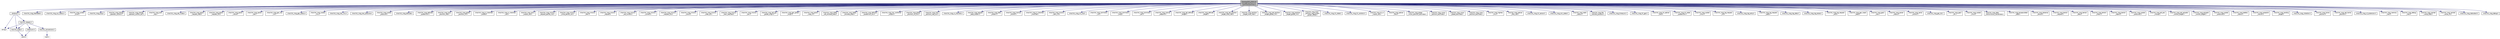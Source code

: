 digraph "libraries/GCS_MAVLink/include/mavlink/v1.0/common/common.h"
{
 // INTERACTIVE_SVG=YES
  edge [fontname="Helvetica",fontsize="10",labelfontname="Helvetica",labelfontsize="10"];
  node [fontname="Helvetica",fontsize="10",shape=record];
  Node1 [label="libraries/GCS_MAVLink\l/include/mavlink/v1.0\l/common/common.h",height=0.2,width=0.4,color="black", fillcolor="grey75", style="filled", fontcolor="black"];
  Node1 -> Node2 [color="midnightblue",fontsize="10",style="solid",fontname="Helvetica"];
  Node2 [label="../protocol.h",height=0.2,width=0.4,color="black", fillcolor="white", style="filled",URL="$protocol_8h.html"];
  Node2 -> Node3 [color="midnightblue",fontsize="10",style="solid",fontname="Helvetica"];
  Node3 [label="string.h",height=0.2,width=0.4,color="grey75", fillcolor="white", style="filled"];
  Node2 -> Node4 [color="midnightblue",fontsize="10",style="solid",fontname="Helvetica"];
  Node4 [label="mavlink_types.h",height=0.2,width=0.4,color="black", fillcolor="white", style="filled",URL="$mavlink__types_8h.html"];
  Node4 -> Node5 [color="midnightblue",fontsize="10",style="solid",fontname="Helvetica"];
  Node5 [label="stdint.h",height=0.2,width=0.4,color="grey75", fillcolor="white", style="filled"];
  Node2 -> Node6 [color="midnightblue",fontsize="10",style="solid",fontname="Helvetica"];
  Node6 [label="mavlink_helpers.h",height=0.2,width=0.4,color="black", fillcolor="white", style="filled",URL="$mavlink__helpers_8h.html"];
  Node6 -> Node3 [color="midnightblue",fontsize="10",style="solid",fontname="Helvetica"];
  Node6 -> Node7 [color="midnightblue",fontsize="10",style="solid",fontname="Helvetica"];
  Node7 [label="checksum.h",height=0.2,width=0.4,color="black", fillcolor="white", style="filled",URL="$checksum_8h.html"];
  Node7 -> Node5 [color="midnightblue",fontsize="10",style="solid",fontname="Helvetica"];
  Node6 -> Node4 [color="midnightblue",fontsize="10",style="solid",fontname="Helvetica"];
  Node6 -> Node8 [color="midnightblue",fontsize="10",style="solid",fontname="Helvetica"];
  Node8 [label="mavlink_conversions.h",height=0.2,width=0.4,color="black", fillcolor="white", style="filled",URL="$mavlink__conversions_8h.html"];
  Node8 -> Node9 [color="midnightblue",fontsize="10",style="solid",fontname="Helvetica"];
  Node9 [label="math.h",height=0.2,width=0.4,color="grey75", fillcolor="white", style="filled"];
  Node1 -> Node10 [color="midnightblue",fontsize="10",style="solid",fontname="Helvetica"];
  Node10 [label="./mavlink_msg_heartbeat.h",height=0.2,width=0.4,color="black", fillcolor="white", style="filled",URL="$mavlink__msg__heartbeat_8h.html"];
  Node1 -> Node11 [color="midnightblue",fontsize="10",style="solid",fontname="Helvetica"];
  Node11 [label="./mavlink_msg_sys_status.h",height=0.2,width=0.4,color="black", fillcolor="white", style="filled",URL="$mavlink__msg__sys__status_8h.html"];
  Node1 -> Node12 [color="midnightblue",fontsize="10",style="solid",fontname="Helvetica"];
  Node12 [label="./mavlink_msg_system\l_time.h",height=0.2,width=0.4,color="black", fillcolor="white", style="filled",URL="$mavlink__msg__system__time_8h.html"];
  Node1 -> Node13 [color="midnightblue",fontsize="10",style="solid",fontname="Helvetica"];
  Node13 [label="./mavlink_msg_ping.h",height=0.2,width=0.4,color="black", fillcolor="white", style="filled",URL="$mavlink__msg__ping_8h.html"];
  Node1 -> Node14 [color="midnightblue",fontsize="10",style="solid",fontname="Helvetica"];
  Node14 [label="./mavlink_msg_change\l_operator_control.h",height=0.2,width=0.4,color="black", fillcolor="white", style="filled",URL="$mavlink__msg__change__operator__control_8h.html"];
  Node1 -> Node15 [color="midnightblue",fontsize="10",style="solid",fontname="Helvetica"];
  Node15 [label="./mavlink_msg_change\l_operator_control_ack.h",height=0.2,width=0.4,color="black", fillcolor="white", style="filled",URL="$mavlink__msg__change__operator__control__ack_8h.html"];
  Node1 -> Node16 [color="midnightblue",fontsize="10",style="solid",fontname="Helvetica"];
  Node16 [label="./mavlink_msg_auth\l_key.h",height=0.2,width=0.4,color="black", fillcolor="white", style="filled",URL="$mavlink__msg__auth__key_8h.html"];
  Node1 -> Node17 [color="midnightblue",fontsize="10",style="solid",fontname="Helvetica"];
  Node17 [label="./mavlink_msg_set_mode.h",height=0.2,width=0.4,color="black", fillcolor="white", style="filled",URL="$mavlink__msg__set__mode_8h.html"];
  Node1 -> Node18 [color="midnightblue",fontsize="10",style="solid",fontname="Helvetica"];
  Node18 [label="./mavlink_msg_param\l_request_read.h",height=0.2,width=0.4,color="black", fillcolor="white", style="filled",URL="$mavlink__msg__param__request__read_8h.html"];
  Node1 -> Node19 [color="midnightblue",fontsize="10",style="solid",fontname="Helvetica"];
  Node19 [label="./mavlink_msg_param\l_request_list.h",height=0.2,width=0.4,color="black", fillcolor="white", style="filled",URL="$mavlink__msg__param__request__list_8h.html"];
  Node1 -> Node20 [color="midnightblue",fontsize="10",style="solid",fontname="Helvetica"];
  Node20 [label="./mavlink_msg_param\l_value.h",height=0.2,width=0.4,color="black", fillcolor="white", style="filled",URL="$mavlink__msg__param__value_8h.html"];
  Node1 -> Node21 [color="midnightblue",fontsize="10",style="solid",fontname="Helvetica"];
  Node21 [label="./mavlink_msg_param\l_set.h",height=0.2,width=0.4,color="black", fillcolor="white", style="filled",URL="$mavlink__msg__param__set_8h.html"];
  Node1 -> Node22 [color="midnightblue",fontsize="10",style="solid",fontname="Helvetica"];
  Node22 [label="./mavlink_msg_gps_raw\l_int.h",height=0.2,width=0.4,color="black", fillcolor="white", style="filled",URL="$mavlink__msg__gps__raw__int_8h.html"];
  Node1 -> Node23 [color="midnightblue",fontsize="10",style="solid",fontname="Helvetica"];
  Node23 [label="./mavlink_msg_gps_status.h",height=0.2,width=0.4,color="black", fillcolor="white", style="filled",URL="$mavlink__msg__gps__status_8h.html"];
  Node1 -> Node24 [color="midnightblue",fontsize="10",style="solid",fontname="Helvetica"];
  Node24 [label="./mavlink_msg_scaled\l_imu.h",height=0.2,width=0.4,color="black", fillcolor="white", style="filled",URL="$mavlink__msg__scaled__imu_8h.html"];
  Node1 -> Node25 [color="midnightblue",fontsize="10",style="solid",fontname="Helvetica"];
  Node25 [label="./mavlink_msg_raw_imu.h",height=0.2,width=0.4,color="black", fillcolor="white", style="filled",URL="$mavlink__msg__raw__imu_8h.html"];
  Node1 -> Node26 [color="midnightblue",fontsize="10",style="solid",fontname="Helvetica"];
  Node26 [label="./mavlink_msg_raw_pressure.h",height=0.2,width=0.4,color="black", fillcolor="white", style="filled",URL="$mavlink__msg__raw__pressure_8h.html"];
  Node1 -> Node27 [color="midnightblue",fontsize="10",style="solid",fontname="Helvetica"];
  Node27 [label="./mavlink_msg_scaled\l_pressure.h",height=0.2,width=0.4,color="black", fillcolor="white", style="filled",URL="$mavlink__msg__scaled__pressure_8h.html"];
  Node1 -> Node28 [color="midnightblue",fontsize="10",style="solid",fontname="Helvetica"];
  Node28 [label="./mavlink_msg_attitude.h",height=0.2,width=0.4,color="black", fillcolor="white", style="filled",URL="$mavlink__msg__attitude_8h.html"];
  Node1 -> Node29 [color="midnightblue",fontsize="10",style="solid",fontname="Helvetica"];
  Node29 [label="./mavlink_msg_attitude\l_quaternion.h",height=0.2,width=0.4,color="black", fillcolor="white", style="filled",URL="$mavlink__msg__attitude__quaternion_8h.html"];
  Node1 -> Node30 [color="midnightblue",fontsize="10",style="solid",fontname="Helvetica"];
  Node30 [label="./mavlink_msg_local\l_position_ned.h",height=0.2,width=0.4,color="black", fillcolor="white", style="filled",URL="$mavlink__msg__local__position__ned_8h.html"];
  Node1 -> Node31 [color="midnightblue",fontsize="10",style="solid",fontname="Helvetica"];
  Node31 [label="./mavlink_msg_global\l_position_int.h",height=0.2,width=0.4,color="black", fillcolor="white", style="filled",URL="$mavlink__msg__global__position__int_8h.html"];
  Node1 -> Node32 [color="midnightblue",fontsize="10",style="solid",fontname="Helvetica"];
  Node32 [label="./mavlink_msg_rc_channels\l_scaled.h",height=0.2,width=0.4,color="black", fillcolor="white", style="filled",URL="$mavlink__msg__rc__channels__scaled_8h.html"];
  Node1 -> Node33 [color="midnightblue",fontsize="10",style="solid",fontname="Helvetica"];
  Node33 [label="./mavlink_msg_rc_channels\l_raw.h",height=0.2,width=0.4,color="black", fillcolor="white", style="filled",URL="$mavlink__msg__rc__channels__raw_8h.html"];
  Node1 -> Node34 [color="midnightblue",fontsize="10",style="solid",fontname="Helvetica"];
  Node34 [label="./mavlink_msg_servo\l_output_raw.h",height=0.2,width=0.4,color="black", fillcolor="white", style="filled",URL="$mavlink__msg__servo__output__raw_8h.html"];
  Node1 -> Node35 [color="midnightblue",fontsize="10",style="solid",fontname="Helvetica"];
  Node35 [label="./mavlink_msg_mission\l_request_partial_list.h",height=0.2,width=0.4,color="black", fillcolor="white", style="filled",URL="$mavlink__msg__mission__request__partial__list_8h.html"];
  Node1 -> Node36 [color="midnightblue",fontsize="10",style="solid",fontname="Helvetica"];
  Node36 [label="./mavlink_msg_mission\l_write_partial_list.h",height=0.2,width=0.4,color="black", fillcolor="white", style="filled",URL="$mavlink__msg__mission__write__partial__list_8h.html"];
  Node1 -> Node37 [color="midnightblue",fontsize="10",style="solid",fontname="Helvetica"];
  Node37 [label="./mavlink_msg_mission\l_item.h",height=0.2,width=0.4,color="black", fillcolor="white", style="filled",URL="$mavlink__msg__mission__item_8h.html"];
  Node1 -> Node38 [color="midnightblue",fontsize="10",style="solid",fontname="Helvetica"];
  Node38 [label="./mavlink_msg_mission\l_request.h",height=0.2,width=0.4,color="black", fillcolor="white", style="filled",URL="$mavlink__msg__mission__request_8h.html"];
  Node1 -> Node39 [color="midnightblue",fontsize="10",style="solid",fontname="Helvetica"];
  Node39 [label="./mavlink_msg_mission\l_set_current.h",height=0.2,width=0.4,color="black", fillcolor="white", style="filled",URL="$mavlink__msg__mission__set__current_8h.html"];
  Node1 -> Node40 [color="midnightblue",fontsize="10",style="solid",fontname="Helvetica"];
  Node40 [label="./mavlink_msg_mission\l_current.h",height=0.2,width=0.4,color="black", fillcolor="white", style="filled",URL="$mavlink__msg__mission__current_8h.html"];
  Node1 -> Node41 [color="midnightblue",fontsize="10",style="solid",fontname="Helvetica"];
  Node41 [label="./mavlink_msg_mission\l_request_list.h",height=0.2,width=0.4,color="black", fillcolor="white", style="filled",URL="$mavlink__msg__mission__request__list_8h.html"];
  Node1 -> Node42 [color="midnightblue",fontsize="10",style="solid",fontname="Helvetica"];
  Node42 [label="./mavlink_msg_mission\l_count.h",height=0.2,width=0.4,color="black", fillcolor="white", style="filled",URL="$mavlink__msg__mission__count_8h.html"];
  Node1 -> Node43 [color="midnightblue",fontsize="10",style="solid",fontname="Helvetica"];
  Node43 [label="./mavlink_msg_mission\l_clear_all.h",height=0.2,width=0.4,color="black", fillcolor="white", style="filled",URL="$mavlink__msg__mission__clear__all_8h.html"];
  Node1 -> Node44 [color="midnightblue",fontsize="10",style="solid",fontname="Helvetica"];
  Node44 [label="./mavlink_msg_mission\l_item_reached.h",height=0.2,width=0.4,color="black", fillcolor="white", style="filled",URL="$mavlink__msg__mission__item__reached_8h.html"];
  Node1 -> Node45 [color="midnightblue",fontsize="10",style="solid",fontname="Helvetica"];
  Node45 [label="./mavlink_msg_mission\l_ack.h",height=0.2,width=0.4,color="black", fillcolor="white", style="filled",URL="$mavlink__msg__mission__ack_8h.html"];
  Node1 -> Node46 [color="midnightblue",fontsize="10",style="solid",fontname="Helvetica"];
  Node46 [label="./mavlink_msg_set_gps\l_global_origin.h",height=0.2,width=0.4,color="black", fillcolor="white", style="filled",URL="$mavlink__msg__set__gps__global__origin_8h.html"];
  Node1 -> Node47 [color="midnightblue",fontsize="10",style="solid",fontname="Helvetica"];
  Node47 [label="./mavlink_msg_gps_global\l_origin.h",height=0.2,width=0.4,color="black", fillcolor="white", style="filled",URL="$mavlink__msg__gps__global__origin_8h.html"];
  Node1 -> Node48 [color="midnightblue",fontsize="10",style="solid",fontname="Helvetica"];
  Node48 [label="./mavlink_msg_param\l_map_rc.h",height=0.2,width=0.4,color="black", fillcolor="white", style="filled",URL="$mavlink__msg__param__map__rc_8h.html"];
  Node1 -> Node49 [color="midnightblue",fontsize="10",style="solid",fontname="Helvetica"];
  Node49 [label="./mavlink_msg_safety\l_set_allowed_area.h",height=0.2,width=0.4,color="black", fillcolor="white", style="filled",URL="$mavlink__msg__safety__set__allowed__area_8h.html"];
  Node1 -> Node50 [color="midnightblue",fontsize="10",style="solid",fontname="Helvetica"];
  Node50 [label="./mavlink_msg_safety\l_allowed_area.h",height=0.2,width=0.4,color="black", fillcolor="white", style="filled",URL="$mavlink__msg__safety__allowed__area_8h.html"];
  Node1 -> Node51 [color="midnightblue",fontsize="10",style="solid",fontname="Helvetica"];
  Node51 [label="./mavlink_msg_attitude\l_quaternion_cov.h",height=0.2,width=0.4,color="black", fillcolor="white", style="filled",URL="$mavlink__msg__attitude__quaternion__cov_8h.html"];
  Node1 -> Node52 [color="midnightblue",fontsize="10",style="solid",fontname="Helvetica"];
  Node52 [label="./mavlink_msg_nav_controller\l_output.h",height=0.2,width=0.4,color="black", fillcolor="white", style="filled",URL="$mavlink__msg__nav__controller__output_8h.html"];
  Node1 -> Node53 [color="midnightblue",fontsize="10",style="solid",fontname="Helvetica"];
  Node53 [label="./mavlink_msg_global\l_position_int_cov.h",height=0.2,width=0.4,color="black", fillcolor="white", style="filled",URL="$mavlink__msg__global__position__int__cov_8h.html"];
  Node1 -> Node54 [color="midnightblue",fontsize="10",style="solid",fontname="Helvetica"];
  Node54 [label="./mavlink_msg_local\l_position_ned_cov.h",height=0.2,width=0.4,color="black", fillcolor="white", style="filled",URL="$mavlink__msg__local__position__ned__cov_8h.html"];
  Node1 -> Node55 [color="midnightblue",fontsize="10",style="solid",fontname="Helvetica"];
  Node55 [label="./mavlink_msg_rc_channels.h",height=0.2,width=0.4,color="black", fillcolor="white", style="filled",URL="$mavlink__msg__rc__channels_8h.html"];
  Node1 -> Node56 [color="midnightblue",fontsize="10",style="solid",fontname="Helvetica"];
  Node56 [label="./mavlink_msg_request\l_data_stream.h",height=0.2,width=0.4,color="black", fillcolor="white", style="filled",URL="$mavlink__msg__request__data__stream_8h.html"];
  Node1 -> Node57 [color="midnightblue",fontsize="10",style="solid",fontname="Helvetica"];
  Node57 [label="./mavlink_msg_data\l_stream.h",height=0.2,width=0.4,color="black", fillcolor="white", style="filled",URL="$mavlink__msg__data__stream_8h.html"];
  Node1 -> Node58 [color="midnightblue",fontsize="10",style="solid",fontname="Helvetica"];
  Node58 [label="./mavlink_msg_manual\l_control.h",height=0.2,width=0.4,color="black", fillcolor="white", style="filled",URL="$mavlink__msg__manual__control_8h.html"];
  Node1 -> Node59 [color="midnightblue",fontsize="10",style="solid",fontname="Helvetica"];
  Node59 [label="./mavlink_msg_rc_channels\l_override.h",height=0.2,width=0.4,color="black", fillcolor="white", style="filled",URL="$mavlink__msg__rc__channels__override_8h.html"];
  Node1 -> Node60 [color="midnightblue",fontsize="10",style="solid",fontname="Helvetica"];
  Node60 [label="./mavlink_msg_mission\l_item_int.h",height=0.2,width=0.4,color="black", fillcolor="white", style="filled",URL="$mavlink__msg__mission__item__int_8h.html"];
  Node1 -> Node61 [color="midnightblue",fontsize="10",style="solid",fontname="Helvetica"];
  Node61 [label="./mavlink_msg_vfr_hud.h",height=0.2,width=0.4,color="black", fillcolor="white", style="filled",URL="$mavlink__msg__vfr__hud_8h.html"];
  Node1 -> Node62 [color="midnightblue",fontsize="10",style="solid",fontname="Helvetica"];
  Node62 [label="./mavlink_msg_command\l_int.h",height=0.2,width=0.4,color="black", fillcolor="white", style="filled",URL="$mavlink__msg__command__int_8h.html"];
  Node1 -> Node63 [color="midnightblue",fontsize="10",style="solid",fontname="Helvetica"];
  Node63 [label="./mavlink_msg_command\l_long.h",height=0.2,width=0.4,color="black", fillcolor="white", style="filled",URL="$mavlink__msg__command__long_8h.html"];
  Node1 -> Node64 [color="midnightblue",fontsize="10",style="solid",fontname="Helvetica"];
  Node64 [label="./mavlink_msg_command\l_ack.h",height=0.2,width=0.4,color="black", fillcolor="white", style="filled",URL="$mavlink__msg__command__ack_8h.html"];
  Node1 -> Node65 [color="midnightblue",fontsize="10",style="solid",fontname="Helvetica"];
  Node65 [label="./mavlink_msg_manual\l_setpoint.h",height=0.2,width=0.4,color="black", fillcolor="white", style="filled",URL="$mavlink__msg__manual__setpoint_8h.html"];
  Node1 -> Node66 [color="midnightblue",fontsize="10",style="solid",fontname="Helvetica"];
  Node66 [label="./mavlink_msg_set_attitude\l_target.h",height=0.2,width=0.4,color="black", fillcolor="white", style="filled",URL="$mavlink__msg__set__attitude__target_8h.html"];
  Node1 -> Node67 [color="midnightblue",fontsize="10",style="solid",fontname="Helvetica"];
  Node67 [label="./mavlink_msg_attitude\l_target.h",height=0.2,width=0.4,color="black", fillcolor="white", style="filled",URL="$mavlink__msg__attitude__target_8h.html"];
  Node1 -> Node68 [color="midnightblue",fontsize="10",style="solid",fontname="Helvetica"];
  Node68 [label="./mavlink_msg_set_position\l_target_local_ned.h",height=0.2,width=0.4,color="black", fillcolor="white", style="filled",URL="$mavlink__msg__set__position__target__local__ned_8h.html"];
  Node1 -> Node69 [color="midnightblue",fontsize="10",style="solid",fontname="Helvetica"];
  Node69 [label="./mavlink_msg_position\l_target_local_ned.h",height=0.2,width=0.4,color="black", fillcolor="white", style="filled",URL="$mavlink__msg__position__target__local__ned_8h.html"];
  Node1 -> Node70 [color="midnightblue",fontsize="10",style="solid",fontname="Helvetica"];
  Node70 [label="./mavlink_msg_set_position\l_target_global_int.h",height=0.2,width=0.4,color="black", fillcolor="white", style="filled",URL="$mavlink__msg__set__position__target__global__int_8h.html"];
  Node1 -> Node71 [color="midnightblue",fontsize="10",style="solid",fontname="Helvetica"];
  Node71 [label="./mavlink_msg_position\l_target_global_int.h",height=0.2,width=0.4,color="black", fillcolor="white", style="filled",URL="$mavlink__msg__position__target__global__int_8h.html"];
  Node1 -> Node72 [color="midnightblue",fontsize="10",style="solid",fontname="Helvetica"];
  Node72 [label="./mavlink_msg_local\l_position_ned_system\l_global_offset.h",height=0.2,width=0.4,color="black", fillcolor="white", style="filled",URL="$mavlink__msg__local__position__ned__system__global__offset_8h.html"];
  Node1 -> Node73 [color="midnightblue",fontsize="10",style="solid",fontname="Helvetica"];
  Node73 [label="./mavlink_msg_hil_state.h",height=0.2,width=0.4,color="black", fillcolor="white", style="filled",URL="$mavlink__msg__hil__state_8h.html"];
  Node1 -> Node74 [color="midnightblue",fontsize="10",style="solid",fontname="Helvetica"];
  Node74 [label="./mavlink_msg_hil_controls.h",height=0.2,width=0.4,color="black", fillcolor="white", style="filled",URL="$mavlink__msg__hil__controls_8h.html"];
  Node1 -> Node75 [color="midnightblue",fontsize="10",style="solid",fontname="Helvetica"];
  Node75 [label="./mavlink_msg_hil_rc\l_inputs_raw.h",height=0.2,width=0.4,color="black", fillcolor="white", style="filled",URL="$mavlink__msg__hil__rc__inputs__raw_8h.html"];
  Node1 -> Node76 [color="midnightblue",fontsize="10",style="solid",fontname="Helvetica"];
  Node76 [label="./mavlink_msg_optical\l_flow.h",height=0.2,width=0.4,color="black", fillcolor="white", style="filled",URL="$mavlink__msg__optical__flow_8h.html"];
  Node1 -> Node77 [color="midnightblue",fontsize="10",style="solid",fontname="Helvetica"];
  Node77 [label="./mavlink_msg_global\l_vision_position_estimate.h",height=0.2,width=0.4,color="black", fillcolor="white", style="filled",URL="$mavlink__msg__global__vision__position__estimate_8h.html"];
  Node1 -> Node78 [color="midnightblue",fontsize="10",style="solid",fontname="Helvetica"];
  Node78 [label="./mavlink_msg_vision\l_position_estimate.h",height=0.2,width=0.4,color="black", fillcolor="white", style="filled",URL="$mavlink__msg__vision__position__estimate_8h.html"];
  Node1 -> Node79 [color="midnightblue",fontsize="10",style="solid",fontname="Helvetica"];
  Node79 [label="./mavlink_msg_vision\l_speed_estimate.h",height=0.2,width=0.4,color="black", fillcolor="white", style="filled",URL="$mavlink__msg__vision__speed__estimate_8h.html"];
  Node1 -> Node80 [color="midnightblue",fontsize="10",style="solid",fontname="Helvetica"];
  Node80 [label="./mavlink_msg_vicon\l_position_estimate.h",height=0.2,width=0.4,color="black", fillcolor="white", style="filled",URL="$mavlink__msg__vicon__position__estimate_8h.html"];
  Node1 -> Node81 [color="midnightblue",fontsize="10",style="solid",fontname="Helvetica"];
  Node81 [label="./mavlink_msg_highres\l_imu.h",height=0.2,width=0.4,color="black", fillcolor="white", style="filled",URL="$mavlink__msg__highres__imu_8h.html"];
  Node1 -> Node82 [color="midnightblue",fontsize="10",style="solid",fontname="Helvetica"];
  Node82 [label="./mavlink_msg_optical\l_flow_rad.h",height=0.2,width=0.4,color="black", fillcolor="white", style="filled",URL="$mavlink__msg__optical__flow__rad_8h.html"];
  Node1 -> Node83 [color="midnightblue",fontsize="10",style="solid",fontname="Helvetica"];
  Node83 [label="./mavlink_msg_hil_sensor.h",height=0.2,width=0.4,color="black", fillcolor="white", style="filled",URL="$mavlink__msg__hil__sensor_8h.html"];
  Node1 -> Node84 [color="midnightblue",fontsize="10",style="solid",fontname="Helvetica"];
  Node84 [label="./mavlink_msg_sim_state.h",height=0.2,width=0.4,color="black", fillcolor="white", style="filled",URL="$mavlink__msg__sim__state_8h.html"];
  Node1 -> Node85 [color="midnightblue",fontsize="10",style="solid",fontname="Helvetica"];
  Node85 [label="./mavlink_msg_radio\l_status.h",height=0.2,width=0.4,color="black", fillcolor="white", style="filled",URL="$mavlink__msg__radio__status_8h.html"];
  Node1 -> Node86 [color="midnightblue",fontsize="10",style="solid",fontname="Helvetica"];
  Node86 [label="./mavlink_msg_file\l_transfer_protocol.h",height=0.2,width=0.4,color="black", fillcolor="white", style="filled",URL="$mavlink__msg__file__transfer__protocol_8h.html"];
  Node1 -> Node87 [color="midnightblue",fontsize="10",style="solid",fontname="Helvetica"];
  Node87 [label="./mavlink_msg_timesync.h",height=0.2,width=0.4,color="black", fillcolor="white", style="filled",URL="$mavlink__msg__timesync_8h.html"];
  Node1 -> Node88 [color="midnightblue",fontsize="10",style="solid",fontname="Helvetica"];
  Node88 [label="./mavlink_msg_hil_gps.h",height=0.2,width=0.4,color="black", fillcolor="white", style="filled",URL="$mavlink__msg__hil__gps_8h.html"];
  Node1 -> Node89 [color="midnightblue",fontsize="10",style="solid",fontname="Helvetica"];
  Node89 [label="./mavlink_msg_hil_optical\l_flow.h",height=0.2,width=0.4,color="black", fillcolor="white", style="filled",URL="$mavlink__msg__hil__optical__flow_8h.html"];
  Node1 -> Node90 [color="midnightblue",fontsize="10",style="solid",fontname="Helvetica"];
  Node90 [label="./mavlink_msg_hil_state\l_quaternion.h",height=0.2,width=0.4,color="black", fillcolor="white", style="filled",URL="$mavlink__msg__hil__state__quaternion_8h.html"];
  Node1 -> Node91 [color="midnightblue",fontsize="10",style="solid",fontname="Helvetica"];
  Node91 [label="./mavlink_msg_scaled\l_imu2.h",height=0.2,width=0.4,color="black", fillcolor="white", style="filled",URL="$mavlink__msg__scaled__imu2_8h.html"];
  Node1 -> Node92 [color="midnightblue",fontsize="10",style="solid",fontname="Helvetica"];
  Node92 [label="./mavlink_msg_log_request\l_list.h",height=0.2,width=0.4,color="black", fillcolor="white", style="filled",URL="$mavlink__msg__log__request__list_8h.html"];
  Node1 -> Node93 [color="midnightblue",fontsize="10",style="solid",fontname="Helvetica"];
  Node93 [label="./mavlink_msg_log_entry.h",height=0.2,width=0.4,color="black", fillcolor="white", style="filled",URL="$mavlink__msg__log__entry_8h.html"];
  Node1 -> Node94 [color="midnightblue",fontsize="10",style="solid",fontname="Helvetica"];
  Node94 [label="./mavlink_msg_log_request\l_data.h",height=0.2,width=0.4,color="black", fillcolor="white", style="filled",URL="$mavlink__msg__log__request__data_8h.html"];
  Node1 -> Node95 [color="midnightblue",fontsize="10",style="solid",fontname="Helvetica"];
  Node95 [label="./mavlink_msg_log_data.h",height=0.2,width=0.4,color="black", fillcolor="white", style="filled",URL="$mavlink__msg__log__data_8h.html"];
  Node1 -> Node96 [color="midnightblue",fontsize="10",style="solid",fontname="Helvetica"];
  Node96 [label="./mavlink_msg_log_erase.h",height=0.2,width=0.4,color="black", fillcolor="white", style="filled",URL="$mavlink__msg__log__erase_8h.html"];
  Node1 -> Node97 [color="midnightblue",fontsize="10",style="solid",fontname="Helvetica"];
  Node97 [label="./mavlink_msg_log_request\l_end.h",height=0.2,width=0.4,color="black", fillcolor="white", style="filled",URL="$mavlink__msg__log__request__end_8h.html"];
  Node1 -> Node98 [color="midnightblue",fontsize="10",style="solid",fontname="Helvetica"];
  Node98 [label="./mavlink_msg_gps_inject\l_data.h",height=0.2,width=0.4,color="black", fillcolor="white", style="filled",URL="$mavlink__msg__gps__inject__data_8h.html"];
  Node1 -> Node99 [color="midnightblue",fontsize="10",style="solid",fontname="Helvetica"];
  Node99 [label="./mavlink_msg_gps2\l_raw.h",height=0.2,width=0.4,color="black", fillcolor="white", style="filled",URL="$mavlink__msg__gps2__raw_8h.html"];
  Node1 -> Node100 [color="midnightblue",fontsize="10",style="solid",fontname="Helvetica"];
  Node100 [label="./mavlink_msg_power\l_status.h",height=0.2,width=0.4,color="black", fillcolor="white", style="filled",URL="$mavlink__msg__power__status_8h.html"];
  Node1 -> Node101 [color="midnightblue",fontsize="10",style="solid",fontname="Helvetica"];
  Node101 [label="./mavlink_msg_serial\l_control.h",height=0.2,width=0.4,color="black", fillcolor="white", style="filled",URL="$mavlink__msg__serial__control_8h.html"];
  Node1 -> Node102 [color="midnightblue",fontsize="10",style="solid",fontname="Helvetica"];
  Node102 [label="./mavlink_msg_gps_rtk.h",height=0.2,width=0.4,color="black", fillcolor="white", style="filled",URL="$mavlink__msg__gps__rtk_8h.html"];
  Node1 -> Node103 [color="midnightblue",fontsize="10",style="solid",fontname="Helvetica"];
  Node103 [label="./mavlink_msg_gps2\l_rtk.h",height=0.2,width=0.4,color="black", fillcolor="white", style="filled",URL="$mavlink__msg__gps2__rtk_8h.html"];
  Node1 -> Node104 [color="midnightblue",fontsize="10",style="solid",fontname="Helvetica"];
  Node104 [label="./mavlink_msg_scaled\l_imu3.h",height=0.2,width=0.4,color="black", fillcolor="white", style="filled",URL="$mavlink__msg__scaled__imu3_8h.html"];
  Node1 -> Node105 [color="midnightblue",fontsize="10",style="solid",fontname="Helvetica"];
  Node105 [label="./mavlink_msg_data\l_transmission_handshake.h",height=0.2,width=0.4,color="black", fillcolor="white", style="filled",URL="$mavlink__msg__data__transmission__handshake_8h.html"];
  Node1 -> Node106 [color="midnightblue",fontsize="10",style="solid",fontname="Helvetica"];
  Node106 [label="./mavlink_msg_encapsulated\l_data.h",height=0.2,width=0.4,color="black", fillcolor="white", style="filled",URL="$mavlink__msg__encapsulated__data_8h.html"];
  Node1 -> Node107 [color="midnightblue",fontsize="10",style="solid",fontname="Helvetica"];
  Node107 [label="./mavlink_msg_distance\l_sensor.h",height=0.2,width=0.4,color="black", fillcolor="white", style="filled",URL="$mavlink__msg__distance__sensor_8h.html"];
  Node1 -> Node108 [color="midnightblue",fontsize="10",style="solid",fontname="Helvetica"];
  Node108 [label="./mavlink_msg_terrain\l_request.h",height=0.2,width=0.4,color="black", fillcolor="white", style="filled",URL="$mavlink__msg__terrain__request_8h.html"];
  Node1 -> Node109 [color="midnightblue",fontsize="10",style="solid",fontname="Helvetica"];
  Node109 [label="./mavlink_msg_terrain\l_data.h",height=0.2,width=0.4,color="black", fillcolor="white", style="filled",URL="$mavlink__msg__terrain__data_8h.html"];
  Node1 -> Node110 [color="midnightblue",fontsize="10",style="solid",fontname="Helvetica"];
  Node110 [label="./mavlink_msg_terrain\l_check.h",height=0.2,width=0.4,color="black", fillcolor="white", style="filled",URL="$mavlink__msg__terrain__check_8h.html"];
  Node1 -> Node111 [color="midnightblue",fontsize="10",style="solid",fontname="Helvetica"];
  Node111 [label="./mavlink_msg_terrain\l_report.h",height=0.2,width=0.4,color="black", fillcolor="white", style="filled",URL="$mavlink__msg__terrain__report_8h.html"];
  Node1 -> Node112 [color="midnightblue",fontsize="10",style="solid",fontname="Helvetica"];
  Node112 [label="./mavlink_msg_scaled\l_pressure2.h",height=0.2,width=0.4,color="black", fillcolor="white", style="filled",URL="$mavlink__msg__scaled__pressure2_8h.html"];
  Node1 -> Node113 [color="midnightblue",fontsize="10",style="solid",fontname="Helvetica"];
  Node113 [label="./mavlink_msg_att_pos\l_mocap.h",height=0.2,width=0.4,color="black", fillcolor="white", style="filled",URL="$mavlink__msg__att__pos__mocap_8h.html"];
  Node1 -> Node114 [color="midnightblue",fontsize="10",style="solid",fontname="Helvetica"];
  Node114 [label="./mavlink_msg_set_actuator\l_control_target.h",height=0.2,width=0.4,color="black", fillcolor="white", style="filled",URL="$mavlink__msg__set__actuator__control__target_8h.html"];
  Node1 -> Node115 [color="midnightblue",fontsize="10",style="solid",fontname="Helvetica"];
  Node115 [label="./mavlink_msg_actuator\l_control_target.h",height=0.2,width=0.4,color="black", fillcolor="white", style="filled",URL="$mavlink__msg__actuator__control__target_8h.html"];
  Node1 -> Node116 [color="midnightblue",fontsize="10",style="solid",fontname="Helvetica"];
  Node116 [label="./mavlink_msg_scaled\l_pressure3.h",height=0.2,width=0.4,color="black", fillcolor="white", style="filled",URL="$mavlink__msg__scaled__pressure3_8h.html"];
  Node1 -> Node117 [color="midnightblue",fontsize="10",style="solid",fontname="Helvetica"];
  Node117 [label="./mavlink_msg_battery\l_status.h",height=0.2,width=0.4,color="black", fillcolor="white", style="filled",URL="$mavlink__msg__battery__status_8h.html"];
  Node1 -> Node118 [color="midnightblue",fontsize="10",style="solid",fontname="Helvetica"];
  Node118 [label="./mavlink_msg_autopilot\l_version.h",height=0.2,width=0.4,color="black", fillcolor="white", style="filled",URL="$mavlink__msg__autopilot__version_8h.html"];
  Node1 -> Node119 [color="midnightblue",fontsize="10",style="solid",fontname="Helvetica"];
  Node119 [label="./mavlink_msg_landing\l_target.h",height=0.2,width=0.4,color="black", fillcolor="white", style="filled",URL="$mavlink__msg__landing__target_8h.html"];
  Node1 -> Node120 [color="midnightblue",fontsize="10",style="solid",fontname="Helvetica"];
  Node120 [label="./mavlink_msg_vibration.h",height=0.2,width=0.4,color="black", fillcolor="white", style="filled",URL="$mavlink__msg__vibration_8h.html"];
  Node1 -> Node121 [color="midnightblue",fontsize="10",style="solid",fontname="Helvetica"];
  Node121 [label="./mavlink_msg_home\l_position.h",height=0.2,width=0.4,color="black", fillcolor="white", style="filled",URL="$mavlink__msg__home__position_8h.html"];
  Node1 -> Node122 [color="midnightblue",fontsize="10",style="solid",fontname="Helvetica"];
  Node122 [label="./mavlink_msg_set_home\l_position.h",height=0.2,width=0.4,color="black", fillcolor="white", style="filled",URL="$mavlink__msg__set__home__position_8h.html"];
  Node1 -> Node123 [color="midnightblue",fontsize="10",style="solid",fontname="Helvetica"];
  Node123 [label="./mavlink_msg_v2_extension.h",height=0.2,width=0.4,color="black", fillcolor="white", style="filled",URL="$mavlink__msg__v2__extension_8h.html"];
  Node1 -> Node124 [color="midnightblue",fontsize="10",style="solid",fontname="Helvetica"];
  Node124 [label="./mavlink_msg_memory\l_vect.h",height=0.2,width=0.4,color="black", fillcolor="white", style="filled",URL="$mavlink__msg__memory__vect_8h.html"];
  Node1 -> Node125 [color="midnightblue",fontsize="10",style="solid",fontname="Helvetica"];
  Node125 [label="./mavlink_msg_debug\l_vect.h",height=0.2,width=0.4,color="black", fillcolor="white", style="filled",URL="$mavlink__msg__debug__vect_8h.html"];
  Node1 -> Node126 [color="midnightblue",fontsize="10",style="solid",fontname="Helvetica"];
  Node126 [label="./mavlink_msg_named\l_value_float.h",height=0.2,width=0.4,color="black", fillcolor="white", style="filled",URL="$mavlink__msg__named__value__float_8h.html"];
  Node1 -> Node127 [color="midnightblue",fontsize="10",style="solid",fontname="Helvetica"];
  Node127 [label="./mavlink_msg_named\l_value_int.h",height=0.2,width=0.4,color="black", fillcolor="white", style="filled",URL="$mavlink__msg__named__value__int_8h.html"];
  Node1 -> Node128 [color="midnightblue",fontsize="10",style="solid",fontname="Helvetica"];
  Node128 [label="./mavlink_msg_statustext.h",height=0.2,width=0.4,color="black", fillcolor="white", style="filled",URL="$mavlink__msg__statustext_8h.html"];
  Node1 -> Node129 [color="midnightblue",fontsize="10",style="solid",fontname="Helvetica"];
  Node129 [label="./mavlink_msg_debug.h",height=0.2,width=0.4,color="black", fillcolor="white", style="filled",URL="$mavlink__msg__debug_8h.html"];
}
